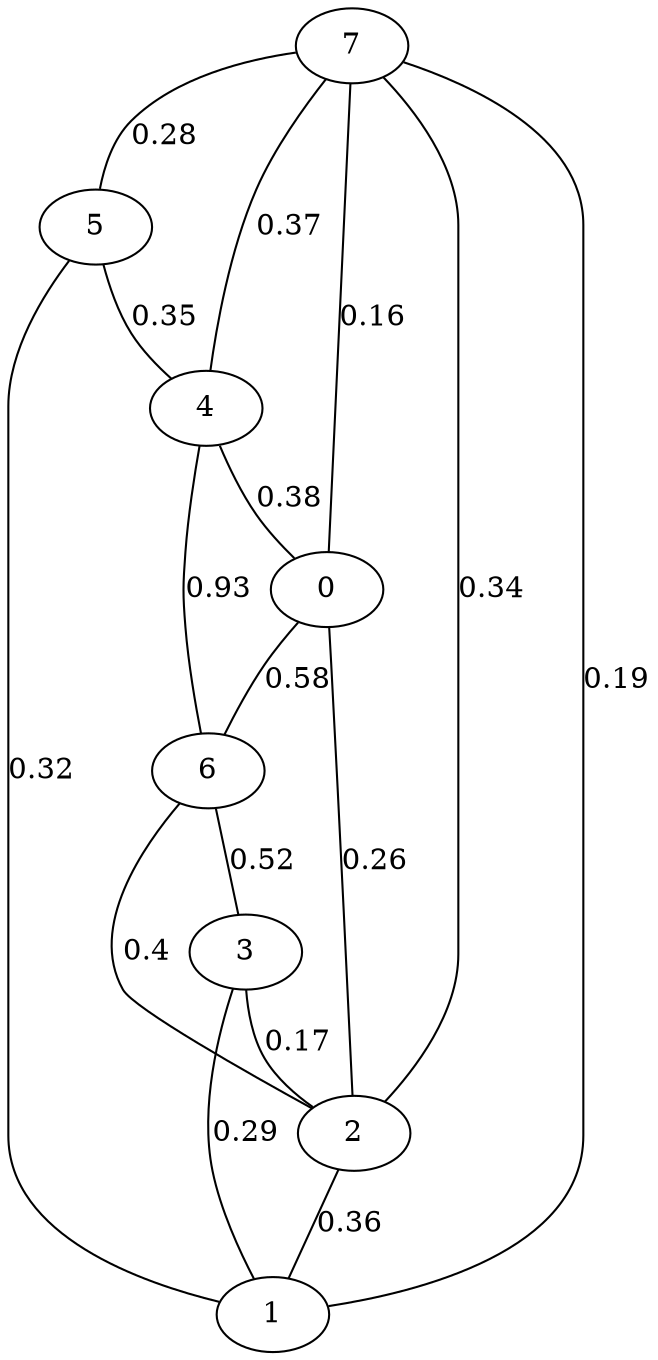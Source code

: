 strict graph g {
	0--6[label="0.58"];
	2--0[label="0.26"];
	4--0[label="0.38"];
	7--0[label="0.16"];
	3--1[label="0.29"];
	2--1[label="0.36"];
	7--1[label="0.19"];
	5--1[label="0.32"];
	2--6[label="0.4"];
	7--2[label="0.34"];
	2--1[label="0.36"];
	2--0[label="0.26"];
	3--2[label="0.17"];
	6--3[label="0.52"];
	3--1[label="0.29"];
	3--2[label="0.17"];
	4--6[label="0.93"];
	4--0[label="0.38"];
	7--4[label="0.37"];
	5--4[label="0.35"];
	5--1[label="0.32"];
	7--5[label="0.28"];
	5--4[label="0.35"];
	4--6[label="0.93"];
	0--6[label="0.58"];
	6--3[label="0.52"];
	2--6[label="0.4"];
	7--2[label="0.34"];
	7--1[label="0.19"];
	7--0[label="0.16"];
	7--5[label="0.28"];
	7--4[label="0.37"];
	overlap=false;
	splines=true;
	sep=.1;
}